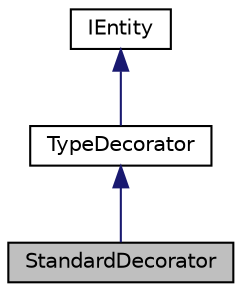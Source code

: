 digraph "StandardDecorator"
{
 // LATEX_PDF_SIZE
  edge [fontname="Helvetica",fontsize="10",labelfontname="Helvetica",labelfontsize="10"];
  node [fontname="Helvetica",fontsize="10",shape=record];
  Node1 [label="StandardDecorator",height=0.2,width=0.4,color="black", fillcolor="grey75", style="filled", fontcolor="black",tooltip="this class is the decorator for a standard entity"];
  Node2 -> Node1 [dir="back",color="midnightblue",fontsize="10",style="solid"];
  Node2 [label="TypeDecorator",height=0.2,width=0.4,color="black", fillcolor="white", style="filled",URL="$classTypeDecorator.html",tooltip="this class inherits from the IEntity class and is represents a type decorator where the entity will h..."];
  Node3 -> Node2 [dir="back",color="midnightblue",fontsize="10",style="solid"];
  Node3 [label="IEntity",height=0.2,width=0.4,color="black", fillcolor="white", style="filled",URL="$classIEntity.html",tooltip="Represents an entity in a physical system."];
}

